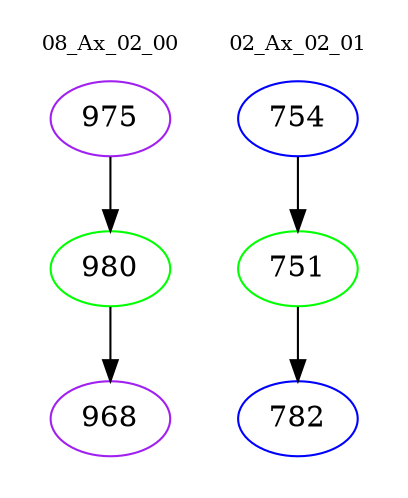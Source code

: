 digraph{
subgraph cluster_0 {
color = white
label = "08_Ax_02_00";
fontsize=10;
T0_975 [label="975", color="purple"]
T0_975 -> T0_980 [color="black"]
T0_980 [label="980", color="green"]
T0_980 -> T0_968 [color="black"]
T0_968 [label="968", color="purple"]
}
subgraph cluster_1 {
color = white
label = "02_Ax_02_01";
fontsize=10;
T1_754 [label="754", color="blue"]
T1_754 -> T1_751 [color="black"]
T1_751 [label="751", color="green"]
T1_751 -> T1_782 [color="black"]
T1_782 [label="782", color="blue"]
}
}
